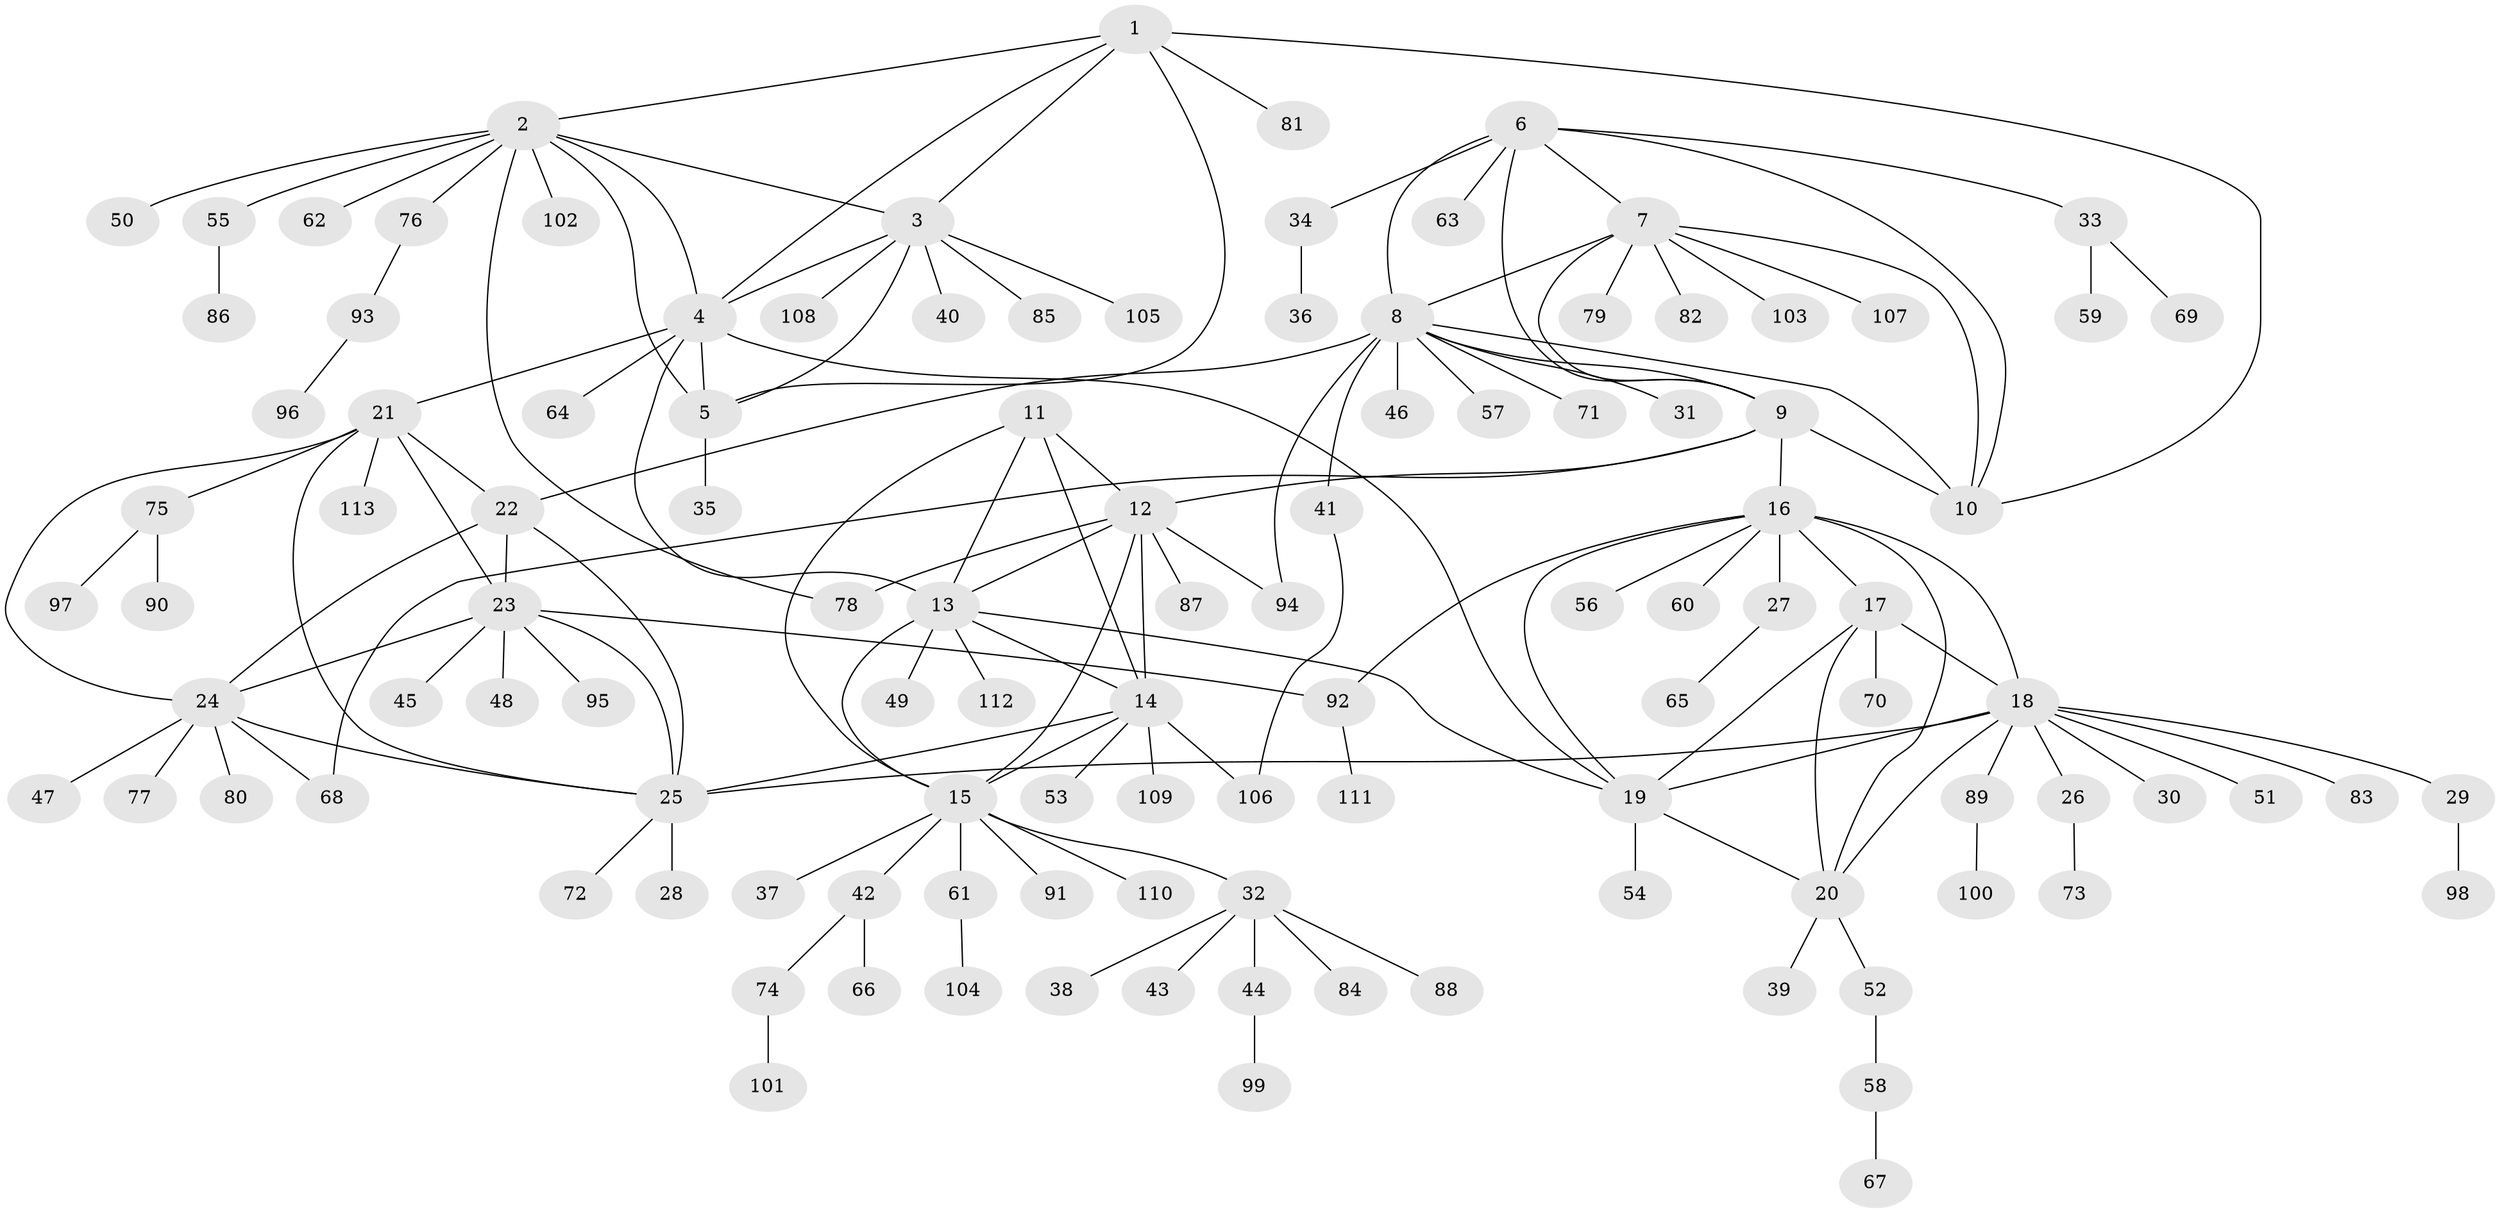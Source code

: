 // Generated by graph-tools (version 1.1) at 2025/15/03/09/25 04:15:52]
// undirected, 113 vertices, 153 edges
graph export_dot {
graph [start="1"]
  node [color=gray90,style=filled];
  1;
  2;
  3;
  4;
  5;
  6;
  7;
  8;
  9;
  10;
  11;
  12;
  13;
  14;
  15;
  16;
  17;
  18;
  19;
  20;
  21;
  22;
  23;
  24;
  25;
  26;
  27;
  28;
  29;
  30;
  31;
  32;
  33;
  34;
  35;
  36;
  37;
  38;
  39;
  40;
  41;
  42;
  43;
  44;
  45;
  46;
  47;
  48;
  49;
  50;
  51;
  52;
  53;
  54;
  55;
  56;
  57;
  58;
  59;
  60;
  61;
  62;
  63;
  64;
  65;
  66;
  67;
  68;
  69;
  70;
  71;
  72;
  73;
  74;
  75;
  76;
  77;
  78;
  79;
  80;
  81;
  82;
  83;
  84;
  85;
  86;
  87;
  88;
  89;
  90;
  91;
  92;
  93;
  94;
  95;
  96;
  97;
  98;
  99;
  100;
  101;
  102;
  103;
  104;
  105;
  106;
  107;
  108;
  109;
  110;
  111;
  112;
  113;
  1 -- 2;
  1 -- 3;
  1 -- 4;
  1 -- 5;
  1 -- 10;
  1 -- 81;
  2 -- 3;
  2 -- 4;
  2 -- 5;
  2 -- 50;
  2 -- 55;
  2 -- 62;
  2 -- 76;
  2 -- 78;
  2 -- 102;
  3 -- 4;
  3 -- 5;
  3 -- 40;
  3 -- 85;
  3 -- 105;
  3 -- 108;
  4 -- 5;
  4 -- 13;
  4 -- 19;
  4 -- 21;
  4 -- 64;
  5 -- 35;
  6 -- 7;
  6 -- 8;
  6 -- 9;
  6 -- 10;
  6 -- 33;
  6 -- 34;
  6 -- 63;
  7 -- 8;
  7 -- 9;
  7 -- 10;
  7 -- 79;
  7 -- 82;
  7 -- 103;
  7 -- 107;
  8 -- 9;
  8 -- 10;
  8 -- 22;
  8 -- 31;
  8 -- 41;
  8 -- 46;
  8 -- 57;
  8 -- 71;
  8 -- 94;
  9 -- 10;
  9 -- 12;
  9 -- 16;
  9 -- 68;
  11 -- 12;
  11 -- 13;
  11 -- 14;
  11 -- 15;
  12 -- 13;
  12 -- 14;
  12 -- 15;
  12 -- 78;
  12 -- 87;
  12 -- 94;
  13 -- 14;
  13 -- 15;
  13 -- 19;
  13 -- 49;
  13 -- 112;
  14 -- 15;
  14 -- 25;
  14 -- 53;
  14 -- 106;
  14 -- 109;
  15 -- 32;
  15 -- 37;
  15 -- 42;
  15 -- 61;
  15 -- 91;
  15 -- 110;
  16 -- 17;
  16 -- 18;
  16 -- 19;
  16 -- 20;
  16 -- 27;
  16 -- 56;
  16 -- 60;
  16 -- 92;
  17 -- 18;
  17 -- 19;
  17 -- 20;
  17 -- 70;
  18 -- 19;
  18 -- 20;
  18 -- 25;
  18 -- 26;
  18 -- 29;
  18 -- 30;
  18 -- 51;
  18 -- 83;
  18 -- 89;
  19 -- 20;
  19 -- 54;
  20 -- 39;
  20 -- 52;
  21 -- 22;
  21 -- 23;
  21 -- 24;
  21 -- 25;
  21 -- 75;
  21 -- 113;
  22 -- 23;
  22 -- 24;
  22 -- 25;
  23 -- 24;
  23 -- 25;
  23 -- 45;
  23 -- 48;
  23 -- 92;
  23 -- 95;
  24 -- 25;
  24 -- 47;
  24 -- 68;
  24 -- 77;
  24 -- 80;
  25 -- 28;
  25 -- 72;
  26 -- 73;
  27 -- 65;
  29 -- 98;
  32 -- 38;
  32 -- 43;
  32 -- 44;
  32 -- 84;
  32 -- 88;
  33 -- 59;
  33 -- 69;
  34 -- 36;
  41 -- 106;
  42 -- 66;
  42 -- 74;
  44 -- 99;
  52 -- 58;
  55 -- 86;
  58 -- 67;
  61 -- 104;
  74 -- 101;
  75 -- 90;
  75 -- 97;
  76 -- 93;
  89 -- 100;
  92 -- 111;
  93 -- 96;
}
